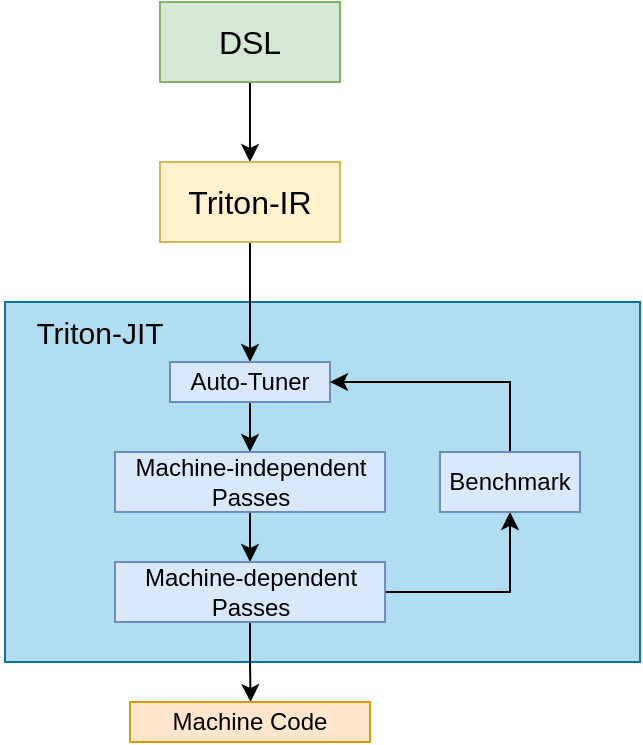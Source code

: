 <mxfile version="24.4.4" type="github">
  <diagram name="第 1 页" id="DhNESNAumEIFn77ZYzuk">
    <mxGraphModel dx="1002" dy="535" grid="1" gridSize="10" guides="1" tooltips="1" connect="1" arrows="1" fold="1" page="1" pageScale="1" pageWidth="1000" pageHeight="1000" math="0" shadow="0">
      <root>
        <mxCell id="0" />
        <mxCell id="1" parent="0" />
        <mxCell id="nxqj_kqW-KMQPfZB3mUK-8" value="" style="rounded=0;whiteSpace=wrap;html=1;fillColor=#b1ddf0;strokeColor=#10739e;" vertex="1" parent="1">
          <mxGeometry x="242.5" y="370" width="317.5" height="180" as="geometry" />
        </mxCell>
        <mxCell id="nxqj_kqW-KMQPfZB3mUK-16" style="edgeStyle=orthogonalEdgeStyle;rounded=0;orthogonalLoop=1;jettySize=auto;html=1;exitX=0.5;exitY=1;exitDx=0;exitDy=0;" edge="1" parent="1" source="nxqj_kqW-KMQPfZB3mUK-6" target="nxqj_kqW-KMQPfZB3mUK-7">
          <mxGeometry relative="1" as="geometry" />
        </mxCell>
        <mxCell id="nxqj_kqW-KMQPfZB3mUK-6" value="DSL" style="rounded=0;whiteSpace=wrap;html=1;fontSize=16;fillColor=#d5e8d4;strokeColor=#82b366;" vertex="1" parent="1">
          <mxGeometry x="320" y="220" width="90" height="40" as="geometry" />
        </mxCell>
        <mxCell id="nxqj_kqW-KMQPfZB3mUK-17" style="edgeStyle=orthogonalEdgeStyle;rounded=0;orthogonalLoop=1;jettySize=auto;html=1;exitX=0.5;exitY=1;exitDx=0;exitDy=0;entryX=0.5;entryY=0;entryDx=0;entryDy=0;" edge="1" parent="1" source="nxqj_kqW-KMQPfZB3mUK-7" target="nxqj_kqW-KMQPfZB3mUK-9">
          <mxGeometry relative="1" as="geometry" />
        </mxCell>
        <mxCell id="nxqj_kqW-KMQPfZB3mUK-7" value="Triton-IR" style="rounded=0;whiteSpace=wrap;html=1;fontSize=16;fillColor=#fff2cc;strokeColor=#d6b656;" vertex="1" parent="1">
          <mxGeometry x="320" y="300" width="90" height="40" as="geometry" />
        </mxCell>
        <mxCell id="nxqj_kqW-KMQPfZB3mUK-4" value="Triton-JIT" style="text;html=1;align=center;verticalAlign=middle;whiteSpace=wrap;rounded=0;fontSize=15;" vertex="1" parent="1">
          <mxGeometry x="240" y="370" width="100" height="30" as="geometry" />
        </mxCell>
        <mxCell id="nxqj_kqW-KMQPfZB3mUK-12" style="edgeStyle=orthogonalEdgeStyle;rounded=0;orthogonalLoop=1;jettySize=auto;html=1;exitX=0.5;exitY=1;exitDx=0;exitDy=0;" edge="1" parent="1" source="nxqj_kqW-KMQPfZB3mUK-9" target="nxqj_kqW-KMQPfZB3mUK-10">
          <mxGeometry relative="1" as="geometry" />
        </mxCell>
        <mxCell id="nxqj_kqW-KMQPfZB3mUK-9" value="Auto-Tuner" style="rounded=0;whiteSpace=wrap;html=1;fillColor=#dae8fc;strokeColor=#6c8ebf;" vertex="1" parent="1">
          <mxGeometry x="325" y="400" width="80" height="20" as="geometry" />
        </mxCell>
        <mxCell id="nxqj_kqW-KMQPfZB3mUK-13" style="edgeStyle=orthogonalEdgeStyle;rounded=0;orthogonalLoop=1;jettySize=auto;html=1;exitX=0.5;exitY=1;exitDx=0;exitDy=0;entryX=0.5;entryY=0;entryDx=0;entryDy=0;" edge="1" parent="1" source="nxqj_kqW-KMQPfZB3mUK-10" target="nxqj_kqW-KMQPfZB3mUK-11">
          <mxGeometry relative="1" as="geometry" />
        </mxCell>
        <mxCell id="nxqj_kqW-KMQPfZB3mUK-10" value="Machine-independent&lt;div&gt;Passes&lt;/div&gt;" style="rounded=0;whiteSpace=wrap;html=1;fillColor=#dae8fc;strokeColor=#6c8ebf;" vertex="1" parent="1">
          <mxGeometry x="297.5" y="445" width="135" height="30" as="geometry" />
        </mxCell>
        <mxCell id="nxqj_kqW-KMQPfZB3mUK-14" style="edgeStyle=orthogonalEdgeStyle;rounded=0;orthogonalLoop=1;jettySize=auto;html=1;exitX=0.5;exitY=1;exitDx=0;exitDy=0;" edge="1" parent="1" source="nxqj_kqW-KMQPfZB3mUK-11">
          <mxGeometry relative="1" as="geometry">
            <mxPoint x="365.286" y="570" as="targetPoint" />
          </mxGeometry>
        </mxCell>
        <mxCell id="nxqj_kqW-KMQPfZB3mUK-19" style="edgeStyle=orthogonalEdgeStyle;rounded=0;orthogonalLoop=1;jettySize=auto;html=1;exitX=1;exitY=0.5;exitDx=0;exitDy=0;" edge="1" parent="1" source="nxqj_kqW-KMQPfZB3mUK-11" target="nxqj_kqW-KMQPfZB3mUK-18">
          <mxGeometry relative="1" as="geometry" />
        </mxCell>
        <mxCell id="nxqj_kqW-KMQPfZB3mUK-11" value="Machine-dependent&lt;div&gt;Passes&lt;/div&gt;" style="rounded=0;whiteSpace=wrap;html=1;fillColor=#dae8fc;strokeColor=#6c8ebf;" vertex="1" parent="1">
          <mxGeometry x="297.5" y="500" width="135" height="30" as="geometry" />
        </mxCell>
        <mxCell id="nxqj_kqW-KMQPfZB3mUK-15" value="Machine Code" style="rounded=0;whiteSpace=wrap;html=1;fillColor=#ffe6cc;strokeColor=#d79b00;" vertex="1" parent="1">
          <mxGeometry x="305" y="570" width="120" height="20" as="geometry" />
        </mxCell>
        <mxCell id="nxqj_kqW-KMQPfZB3mUK-20" style="edgeStyle=orthogonalEdgeStyle;rounded=0;orthogonalLoop=1;jettySize=auto;html=1;exitX=0.5;exitY=0;exitDx=0;exitDy=0;entryX=1;entryY=0.5;entryDx=0;entryDy=0;" edge="1" parent="1" source="nxqj_kqW-KMQPfZB3mUK-18" target="nxqj_kqW-KMQPfZB3mUK-9">
          <mxGeometry relative="1" as="geometry" />
        </mxCell>
        <mxCell id="nxqj_kqW-KMQPfZB3mUK-18" value="Benchmark" style="rounded=0;whiteSpace=wrap;html=1;fillColor=#dae8fc;strokeColor=#6c8ebf;" vertex="1" parent="1">
          <mxGeometry x="460" y="445" width="70" height="30" as="geometry" />
        </mxCell>
      </root>
    </mxGraphModel>
  </diagram>
</mxfile>
